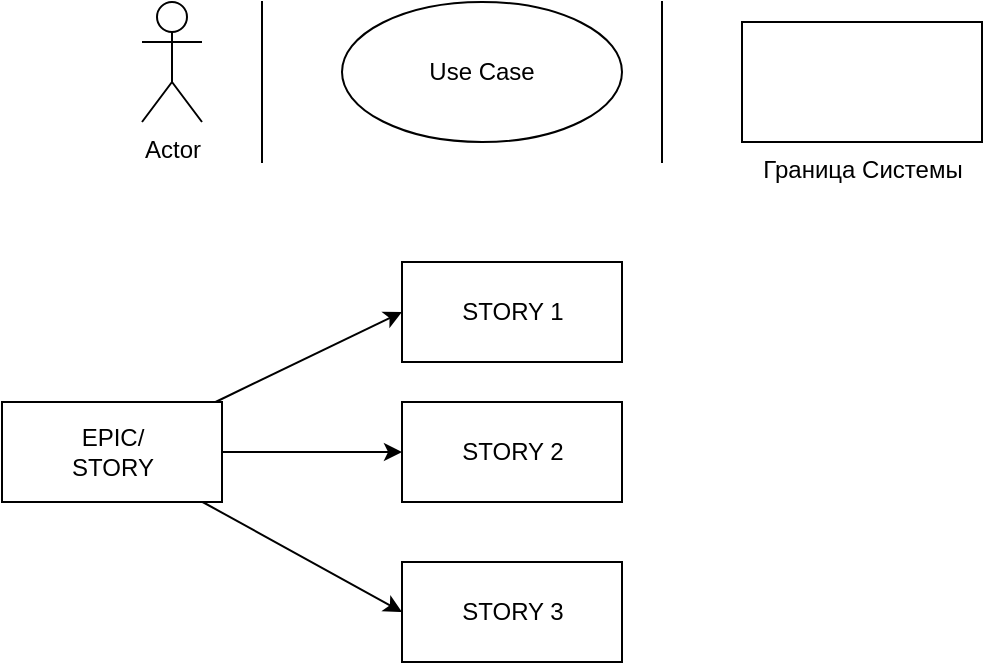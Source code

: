 <mxfile>
    <diagram id="A4-xUXfdiP8PS3Y1EQ1B" name="Страница 1">
        <mxGraphModel dx="673" dy="611" grid="1" gridSize="10" guides="1" tooltips="1" connect="1" arrows="1" fold="1" page="1" pageScale="1" pageWidth="850" pageHeight="1100" math="0" shadow="0">
            <root>
                <mxCell id="0"/>
                <mxCell id="1" parent="0"/>
                <mxCell id="2" value="Actor" style="shape=umlActor;verticalLabelPosition=bottom;verticalAlign=top;html=1;" parent="1" vertex="1">
                    <mxGeometry x="140" y="120" width="30" height="60" as="geometry"/>
                </mxCell>
                <mxCell id="3" value="Use Case" style="ellipse;whiteSpace=wrap;html=1;" parent="1" vertex="1">
                    <mxGeometry x="240" y="120" width="140" height="70" as="geometry"/>
                </mxCell>
                <mxCell id="4" value="" style="shape=partialRectangle;whiteSpace=wrap;html=1;right=0;top=0;bottom=0;fillColor=none;routingCenterX=-0.5;" parent="1" vertex="1">
                    <mxGeometry x="200" y="120" width="120" height="80" as="geometry"/>
                </mxCell>
                <mxCell id="6" value="" style="shape=partialRectangle;whiteSpace=wrap;html=1;right=0;top=0;bottom=0;fillColor=none;routingCenterX=-0.5;" parent="1" vertex="1">
                    <mxGeometry x="400" y="120" width="120" height="80" as="geometry"/>
                </mxCell>
                <mxCell id="7" value="Граница Системы" style="verticalLabelPosition=bottom;verticalAlign=top;html=1;shape=mxgraph.basic.rect;fillColor2=none;strokeWidth=1;size=20;indent=5;" parent="1" vertex="1">
                    <mxGeometry x="440" y="130" width="120" height="60" as="geometry"/>
                </mxCell>
                <mxCell id="12" style="edgeStyle=none;html=1;entryX=0;entryY=0.5;entryDx=0;entryDy=0;" edge="1" parent="1" source="8" target="9">
                    <mxGeometry relative="1" as="geometry"/>
                </mxCell>
                <mxCell id="13" style="edgeStyle=none;html=1;entryX=0;entryY=0.5;entryDx=0;entryDy=0;" edge="1" parent="1" source="8" target="10">
                    <mxGeometry relative="1" as="geometry"/>
                </mxCell>
                <mxCell id="14" style="edgeStyle=none;html=1;entryX=0;entryY=0.5;entryDx=0;entryDy=0;" edge="1" parent="1" source="8" target="11">
                    <mxGeometry relative="1" as="geometry"/>
                </mxCell>
                <mxCell id="8" value="EPIC/&lt;br&gt;STORY" style="html=1;" vertex="1" parent="1">
                    <mxGeometry x="70" y="320" width="110" height="50" as="geometry"/>
                </mxCell>
                <mxCell id="9" value="STORY 1" style="html=1;" vertex="1" parent="1">
                    <mxGeometry x="270" y="250" width="110" height="50" as="geometry"/>
                </mxCell>
                <mxCell id="10" value="STORY 2" style="html=1;" vertex="1" parent="1">
                    <mxGeometry x="270" y="320" width="110" height="50" as="geometry"/>
                </mxCell>
                <mxCell id="11" value="STORY 3" style="html=1;" vertex="1" parent="1">
                    <mxGeometry x="270" y="400" width="110" height="50" as="geometry"/>
                </mxCell>
            </root>
        </mxGraphModel>
    </diagram>
</mxfile>